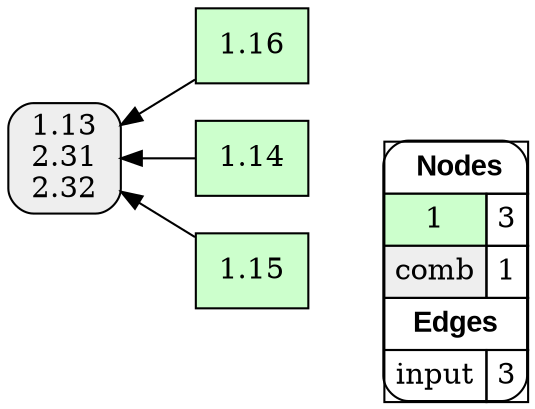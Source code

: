 digraph{
rankdir=RL
node[shape=box style=filled fillcolor="#CCFFCC"] 
"1.16"
"1.14"
"1.15"
node[shape=box style="filled,rounded" fillcolor="#EEEEEE"] 
"1.13\n2.31\n2.32"
edge[arrowhead=normal style=solid color="#000000" constraint=true penwidth=1]
"1.15" -> "1.13\n2.31\n2.32"
"1.16" -> "1.13\n2.31\n2.32"
"1.14" -> "1.13\n2.31\n2.32"
edge[arrowhead=normal style=dotted color="#000000" constraint=true penwidth=1]
node[shape=box] 
{rank=source Legend [fillcolor= white margin=0 label=< 
 <TABLE BORDER="0" CELLBORDER="1" CELLSPACING="0" CELLPADDING="4"> 
<TR> <TD COLSPAN="2"><font face="Arial Black"> Nodes</font></TD> </TR> 
<TR> 
 <TD bgcolor="#CCFFCC">1</TD> 
 <TD>3</TD> 
 </TR> 
<TR> 
 <TD bgcolor="#EEEEEE">comb</TD> 
 <TD>1</TD> 
 </TR> 
<TR> <TD COLSPAN="2"><font face = "Arial Black"> Edges </font></TD> </TR> 
<TR> 
 <TD><font color ="#000000">input</font></TD> 
 <TD>3</TD> 
 </TR> 
</TABLE> 
 >] } 
}